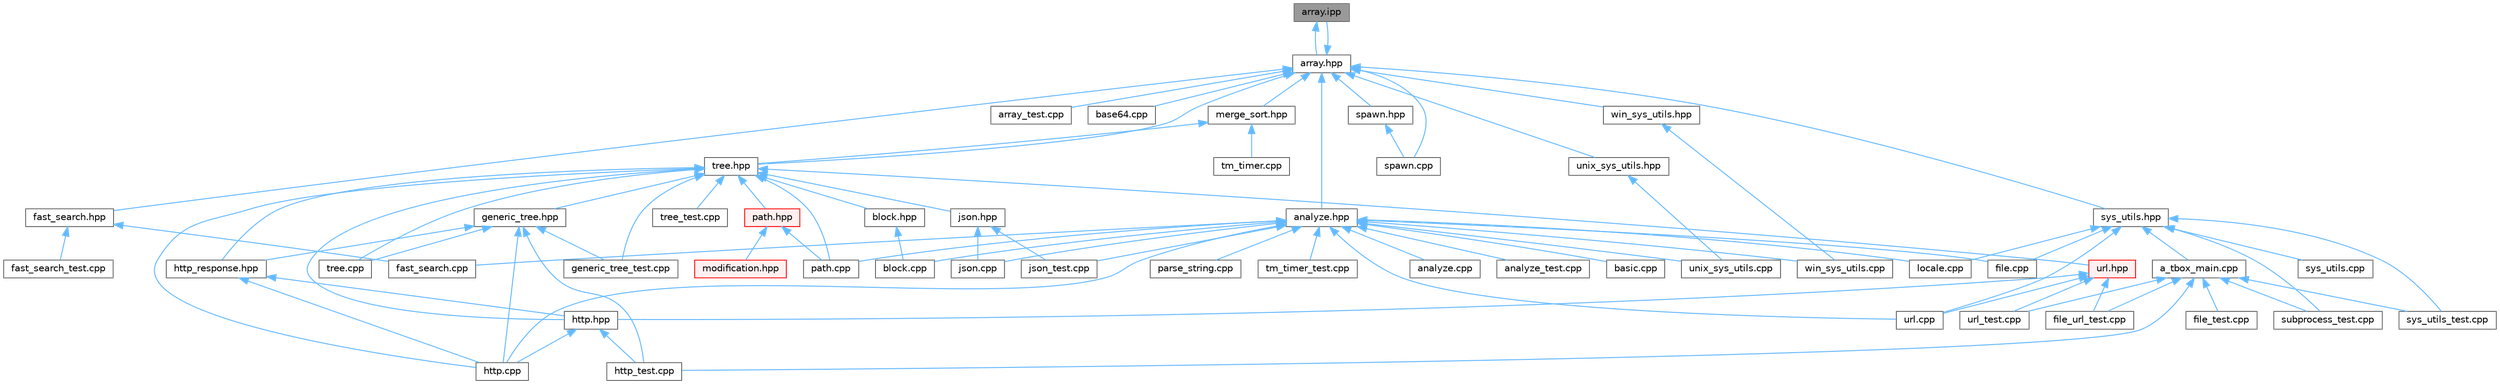 digraph "array.ipp"
{
 // LATEX_PDF_SIZE
  bgcolor="transparent";
  edge [fontname=Helvetica,fontsize=10,labelfontname=Helvetica,labelfontsize=10];
  node [fontname=Helvetica,fontsize=10,shape=box,height=0.2,width=0.4];
  Node1 [label="array.ipp",height=0.2,width=0.4,color="gray40", fillcolor="grey60", style="filled", fontcolor="black",tooltip=" "];
  Node1 -> Node2 [dir="back",color="steelblue1",style="solid"];
  Node2 [label="array.hpp",height=0.2,width=0.4,color="grey40", fillcolor="white", style="filled",URL="$array_8hpp.html",tooltip=" "];
  Node2 -> Node3 [dir="back",color="steelblue1",style="solid"];
  Node3 [label="analyze.hpp",height=0.2,width=0.4,color="grey40", fillcolor="white", style="filled",URL="$analyze_8hpp.html",tooltip=" "];
  Node3 -> Node4 [dir="back",color="steelblue1",style="solid"];
  Node4 [label="analyze.cpp",height=0.2,width=0.4,color="grey40", fillcolor="white", style="filled",URL="$analyze_8cpp.html",tooltip=" "];
  Node3 -> Node5 [dir="back",color="steelblue1",style="solid"];
  Node5 [label="analyze_test.cpp",height=0.2,width=0.4,color="grey40", fillcolor="white", style="filled",URL="$analyze__test_8cpp.html",tooltip=" "];
  Node3 -> Node6 [dir="back",color="steelblue1",style="solid"];
  Node6 [label="basic.cpp",height=0.2,width=0.4,color="grey40", fillcolor="white", style="filled",URL="$basic_8cpp.html",tooltip=" "];
  Node3 -> Node7 [dir="back",color="steelblue1",style="solid"];
  Node7 [label="block.cpp",height=0.2,width=0.4,color="grey40", fillcolor="white", style="filled",URL="$block_8cpp.html",tooltip=" "];
  Node3 -> Node8 [dir="back",color="steelblue1",style="solid"];
  Node8 [label="fast_search.cpp",height=0.2,width=0.4,color="grey40", fillcolor="white", style="filled",URL="$fast__search_8cpp.html",tooltip=" "];
  Node3 -> Node9 [dir="back",color="steelblue1",style="solid"];
  Node9 [label="file.cpp",height=0.2,width=0.4,color="grey40", fillcolor="white", style="filled",URL="$file_8cpp.html",tooltip=" "];
  Node3 -> Node10 [dir="back",color="steelblue1",style="solid"];
  Node10 [label="http.cpp",height=0.2,width=0.4,color="grey40", fillcolor="white", style="filled",URL="$http_8cpp.html",tooltip=" "];
  Node3 -> Node11 [dir="back",color="steelblue1",style="solid"];
  Node11 [label="json.cpp",height=0.2,width=0.4,color="grey40", fillcolor="white", style="filled",URL="$json_8cpp.html",tooltip=" "];
  Node3 -> Node12 [dir="back",color="steelblue1",style="solid"];
  Node12 [label="json_test.cpp",height=0.2,width=0.4,color="grey40", fillcolor="white", style="filled",URL="$json__test_8cpp.html",tooltip=" "];
  Node3 -> Node13 [dir="back",color="steelblue1",style="solid"];
  Node13 [label="locale.cpp",height=0.2,width=0.4,color="grey40", fillcolor="white", style="filled",URL="$locale_8cpp.html",tooltip=" "];
  Node3 -> Node14 [dir="back",color="steelblue1",style="solid"];
  Node14 [label="parse_string.cpp",height=0.2,width=0.4,color="grey40", fillcolor="white", style="filled",URL="$parse__string_8cpp.html",tooltip=" "];
  Node3 -> Node15 [dir="back",color="steelblue1",style="solid"];
  Node15 [label="path.cpp",height=0.2,width=0.4,color="grey40", fillcolor="white", style="filled",URL="$path_8cpp.html",tooltip=" "];
  Node3 -> Node16 [dir="back",color="steelblue1",style="solid"];
  Node16 [label="tm_timer_test.cpp",height=0.2,width=0.4,color="grey40", fillcolor="white", style="filled",URL="$tm__timer__test_8cpp.html",tooltip=" "];
  Node3 -> Node17 [dir="back",color="steelblue1",style="solid"];
  Node17 [label="unix_sys_utils.cpp",height=0.2,width=0.4,color="grey40", fillcolor="white", style="filled",URL="$unix__sys__utils_8cpp.html",tooltip=" "];
  Node3 -> Node18 [dir="back",color="steelblue1",style="solid"];
  Node18 [label="url.cpp",height=0.2,width=0.4,color="grey40", fillcolor="white", style="filled",URL="$url_8cpp.html",tooltip=" "];
  Node3 -> Node19 [dir="back",color="steelblue1",style="solid"];
  Node19 [label="win_sys_utils.cpp",height=0.2,width=0.4,color="grey40", fillcolor="white", style="filled",URL="$win__sys__utils_8cpp.html",tooltip=" "];
  Node2 -> Node1 [dir="back",color="steelblue1",style="solid"];
  Node2 -> Node20 [dir="back",color="steelblue1",style="solid"];
  Node20 [label="array_test.cpp",height=0.2,width=0.4,color="grey40", fillcolor="white", style="filled",URL="$array__test_8cpp.html",tooltip=" "];
  Node2 -> Node21 [dir="back",color="steelblue1",style="solid"];
  Node21 [label="base64.cpp",height=0.2,width=0.4,color="grey40", fillcolor="white", style="filled",URL="$base64_8cpp.html",tooltip=" "];
  Node2 -> Node22 [dir="back",color="steelblue1",style="solid"];
  Node22 [label="fast_search.hpp",height=0.2,width=0.4,color="grey40", fillcolor="white", style="filled",URL="$fast__search_8hpp.html",tooltip=" "];
  Node22 -> Node8 [dir="back",color="steelblue1",style="solid"];
  Node22 -> Node23 [dir="back",color="steelblue1",style="solid"];
  Node23 [label="fast_search_test.cpp",height=0.2,width=0.4,color="grey40", fillcolor="white", style="filled",URL="$fast__search__test_8cpp.html",tooltip=" "];
  Node2 -> Node24 [dir="back",color="steelblue1",style="solid"];
  Node24 [label="merge_sort.hpp",height=0.2,width=0.4,color="grey40", fillcolor="white", style="filled",URL="$merge__sort_8hpp.html",tooltip=" "];
  Node24 -> Node25 [dir="back",color="steelblue1",style="solid"];
  Node25 [label="tm_timer.cpp",height=0.2,width=0.4,color="grey40", fillcolor="white", style="filled",URL="$tm__timer_8cpp.html",tooltip=" "];
  Node24 -> Node26 [dir="back",color="steelblue1",style="solid"];
  Node26 [label="tree.hpp",height=0.2,width=0.4,color="grey40", fillcolor="white", style="filled",URL="$tree_8hpp.html",tooltip=" "];
  Node26 -> Node27 [dir="back",color="steelblue1",style="solid"];
  Node27 [label="block.hpp",height=0.2,width=0.4,color="grey40", fillcolor="white", style="filled",URL="$block_8hpp.html",tooltip=" "];
  Node27 -> Node7 [dir="back",color="steelblue1",style="solid"];
  Node26 -> Node28 [dir="back",color="steelblue1",style="solid"];
  Node28 [label="generic_tree.hpp",height=0.2,width=0.4,color="grey40", fillcolor="white", style="filled",URL="$generic__tree_8hpp.html",tooltip=" "];
  Node28 -> Node29 [dir="back",color="steelblue1",style="solid"];
  Node29 [label="generic_tree_test.cpp",height=0.2,width=0.4,color="grey40", fillcolor="white", style="filled",URL="$generic__tree__test_8cpp.html",tooltip=" "];
  Node28 -> Node10 [dir="back",color="steelblue1",style="solid"];
  Node28 -> Node30 [dir="back",color="steelblue1",style="solid"];
  Node30 [label="http_response.hpp",height=0.2,width=0.4,color="grey40", fillcolor="white", style="filled",URL="$http__response_8hpp.html",tooltip=" "];
  Node30 -> Node10 [dir="back",color="steelblue1",style="solid"];
  Node30 -> Node31 [dir="back",color="steelblue1",style="solid"];
  Node31 [label="http.hpp",height=0.2,width=0.4,color="grey40", fillcolor="white", style="filled",URL="$http_8hpp.html",tooltip=" "];
  Node31 -> Node10 [dir="back",color="steelblue1",style="solid"];
  Node31 -> Node32 [dir="back",color="steelblue1",style="solid"];
  Node32 [label="http_test.cpp",height=0.2,width=0.4,color="grey40", fillcolor="white", style="filled",URL="$http__test_8cpp.html",tooltip=" "];
  Node28 -> Node32 [dir="back",color="steelblue1",style="solid"];
  Node28 -> Node33 [dir="back",color="steelblue1",style="solid"];
  Node33 [label="tree.cpp",height=0.2,width=0.4,color="grey40", fillcolor="white", style="filled",URL="$tree_8cpp.html",tooltip=" "];
  Node26 -> Node29 [dir="back",color="steelblue1",style="solid"];
  Node26 -> Node10 [dir="back",color="steelblue1",style="solid"];
  Node26 -> Node31 [dir="back",color="steelblue1",style="solid"];
  Node26 -> Node30 [dir="back",color="steelblue1",style="solid"];
  Node26 -> Node34 [dir="back",color="steelblue1",style="solid"];
  Node34 [label="json.hpp",height=0.2,width=0.4,color="grey40", fillcolor="white", style="filled",URL="$json_8hpp.html",tooltip=" "];
  Node34 -> Node11 [dir="back",color="steelblue1",style="solid"];
  Node34 -> Node12 [dir="back",color="steelblue1",style="solid"];
  Node26 -> Node15 [dir="back",color="steelblue1",style="solid"];
  Node26 -> Node35 [dir="back",color="steelblue1",style="solid"];
  Node35 [label="path.hpp",height=0.2,width=0.4,color="red", fillcolor="#FFF0F0", style="filled",URL="$path_8hpp.html",tooltip=" "];
  Node35 -> Node36 [dir="back",color="steelblue1",style="solid"];
  Node36 [label="modification.hpp",height=0.2,width=0.4,color="red", fillcolor="#FFF0F0", style="filled",URL="$modification_8hpp.html",tooltip=" "];
  Node35 -> Node15 [dir="back",color="steelblue1",style="solid"];
  Node26 -> Node33 [dir="back",color="steelblue1",style="solid"];
  Node26 -> Node41 [dir="back",color="steelblue1",style="solid"];
  Node41 [label="tree_test.cpp",height=0.2,width=0.4,color="grey40", fillcolor="white", style="filled",URL="$tree__test_8cpp.html",tooltip=" "];
  Node26 -> Node42 [dir="back",color="steelblue1",style="solid"];
  Node42 [label="url.hpp",height=0.2,width=0.4,color="red", fillcolor="#FFF0F0", style="filled",URL="$url_8hpp.html",tooltip=" "];
  Node42 -> Node47 [dir="back",color="steelblue1",style="solid"];
  Node47 [label="file_url_test.cpp",height=0.2,width=0.4,color="grey40", fillcolor="white", style="filled",URL="$file__url__test_8cpp.html",tooltip=" "];
  Node42 -> Node31 [dir="back",color="steelblue1",style="solid"];
  Node42 -> Node18 [dir="back",color="steelblue1",style="solid"];
  Node42 -> Node53 [dir="back",color="steelblue1",style="solid"];
  Node53 [label="url_test.cpp",height=0.2,width=0.4,color="grey40", fillcolor="white", style="filled",URL="$url__test_8cpp.html",tooltip=" "];
  Node2 -> Node54 [dir="back",color="steelblue1",style="solid"];
  Node54 [label="spawn.cpp",height=0.2,width=0.4,color="grey40", fillcolor="white", style="filled",URL="$spawn_8cpp.html",tooltip=" "];
  Node2 -> Node55 [dir="back",color="steelblue1",style="solid"];
  Node55 [label="spawn.hpp",height=0.2,width=0.4,color="grey40", fillcolor="white", style="filled",URL="$spawn_8hpp.html",tooltip=" "];
  Node55 -> Node54 [dir="back",color="steelblue1",style="solid"];
  Node2 -> Node56 [dir="back",color="steelblue1",style="solid"];
  Node56 [label="sys_utils.hpp",height=0.2,width=0.4,color="grey40", fillcolor="white", style="filled",URL="$sys__utils_8hpp.html",tooltip=" "];
  Node56 -> Node57 [dir="back",color="steelblue1",style="solid"];
  Node57 [label="a_tbox_main.cpp",height=0.2,width=0.4,color="grey40", fillcolor="white", style="filled",URL="$a__tbox__main_8cpp.html",tooltip=" "];
  Node57 -> Node45 [dir="back",color="steelblue1",style="solid"];
  Node45 [label="file_test.cpp",height=0.2,width=0.4,color="grey40", fillcolor="white", style="filled",URL="$file__test_8cpp.html",tooltip=" "];
  Node57 -> Node47 [dir="back",color="steelblue1",style="solid"];
  Node57 -> Node32 [dir="back",color="steelblue1",style="solid"];
  Node57 -> Node58 [dir="back",color="steelblue1",style="solid"];
  Node58 [label="subprocess_test.cpp",height=0.2,width=0.4,color="grey40", fillcolor="white", style="filled",URL="$subprocess__test_8cpp.html",tooltip=" "];
  Node57 -> Node59 [dir="back",color="steelblue1",style="solid"];
  Node59 [label="sys_utils_test.cpp",height=0.2,width=0.4,color="grey40", fillcolor="white", style="filled",URL="$sys__utils__test_8cpp.html",tooltip=" "];
  Node57 -> Node53 [dir="back",color="steelblue1",style="solid"];
  Node56 -> Node9 [dir="back",color="steelblue1",style="solid"];
  Node56 -> Node13 [dir="back",color="steelblue1",style="solid"];
  Node56 -> Node58 [dir="back",color="steelblue1",style="solid"];
  Node56 -> Node60 [dir="back",color="steelblue1",style="solid"];
  Node60 [label="sys_utils.cpp",height=0.2,width=0.4,color="grey40", fillcolor="white", style="filled",URL="$sys__utils_8cpp.html",tooltip=" "];
  Node56 -> Node59 [dir="back",color="steelblue1",style="solid"];
  Node56 -> Node18 [dir="back",color="steelblue1",style="solid"];
  Node2 -> Node26 [dir="back",color="steelblue1",style="solid"];
  Node2 -> Node61 [dir="back",color="steelblue1",style="solid"];
  Node61 [label="unix_sys_utils.hpp",height=0.2,width=0.4,color="grey40", fillcolor="white", style="filled",URL="$unix__sys__utils_8hpp.html",tooltip=" "];
  Node61 -> Node17 [dir="back",color="steelblue1",style="solid"];
  Node2 -> Node62 [dir="back",color="steelblue1",style="solid"];
  Node62 [label="win_sys_utils.hpp",height=0.2,width=0.4,color="grey40", fillcolor="white", style="filled",URL="$win__sys__utils_8hpp.html",tooltip=" "];
  Node62 -> Node19 [dir="back",color="steelblue1",style="solid"];
}
